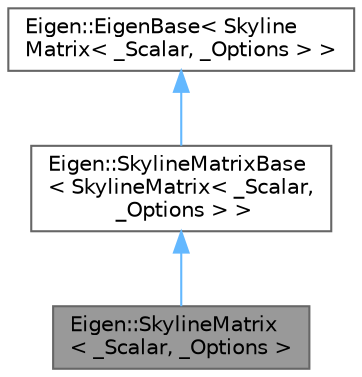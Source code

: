 digraph "Eigen::SkylineMatrix&lt; _Scalar, _Options &gt;"
{
 // LATEX_PDF_SIZE
  bgcolor="transparent";
  edge [fontname=Helvetica,fontsize=10,labelfontname=Helvetica,labelfontsize=10];
  node [fontname=Helvetica,fontsize=10,shape=box,height=0.2,width=0.4];
  Node1 [id="Node000001",label="Eigen::SkylineMatrix\l\< _Scalar, _Options \>",height=0.2,width=0.4,color="gray40", fillcolor="grey60", style="filled", fontcolor="black",tooltip="The main skyline matrix class"];
  Node2 -> Node1 [id="edge1_Node000001_Node000002",dir="back",color="steelblue1",style="solid",tooltip=" "];
  Node2 [id="Node000002",label="Eigen::SkylineMatrixBase\l\< SkylineMatrix\< _Scalar,\l _Options \> \>",height=0.2,width=0.4,color="gray40", fillcolor="white", style="filled",URL="$class_eigen_1_1_skyline_matrix_base.html",tooltip=" "];
  Node3 -> Node2 [id="edge2_Node000002_Node000003",dir="back",color="steelblue1",style="solid",tooltip=" "];
  Node3 [id="Node000003",label="Eigen::EigenBase\< Skyline\lMatrix\< _Scalar, _Options \> \>",height=0.2,width=0.4,color="gray40", fillcolor="white", style="filled",URL="$struct_eigen_1_1_eigen_base.html",tooltip=" "];
}
